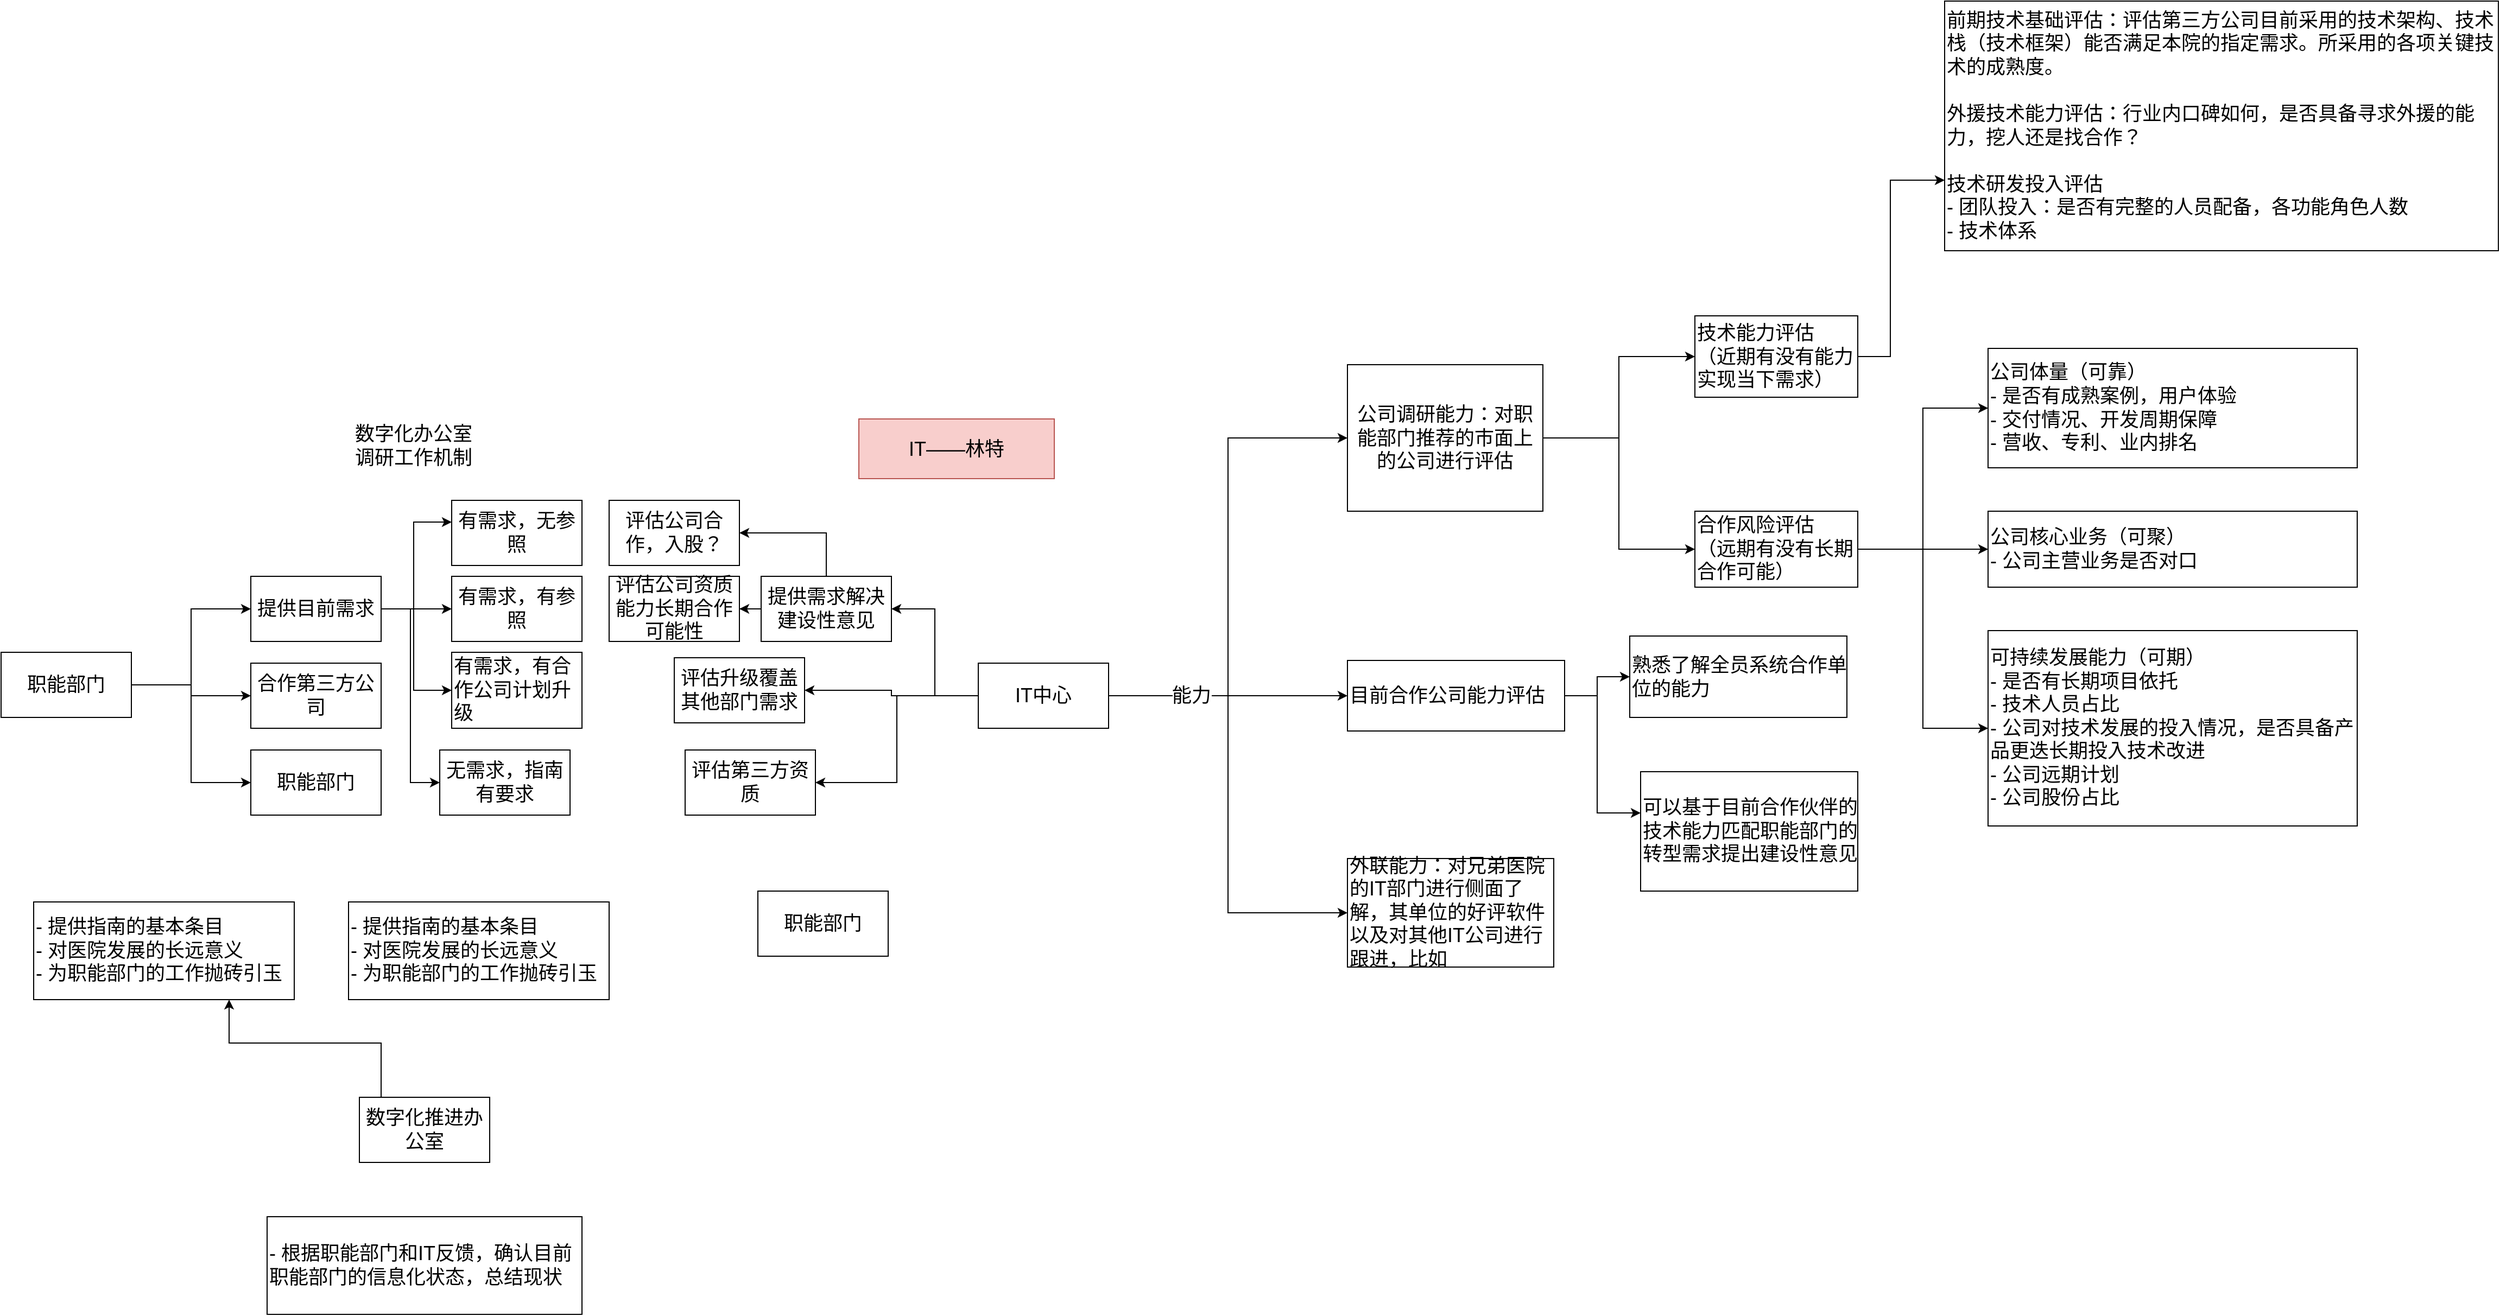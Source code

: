 <mxfile version="16.5.3" type="github">
  <diagram id="6M_3DbEyFA1FZBRwcw8G" name="Page-1">
    <mxGraphModel dx="1290" dy="1796" grid="1" gridSize="10" guides="1" tooltips="1" connect="1" arrows="1" fold="1" page="1" pageScale="1" pageWidth="827" pageHeight="1169" math="0" shadow="0">
      <root>
        <mxCell id="0" />
        <mxCell id="1" parent="0" />
        <mxCell id="hiLATxAfCj0K_WwFSRv8-3" value="" style="edgeStyle=orthogonalEdgeStyle;rounded=0;orthogonalLoop=1;jettySize=auto;html=1;fontSize=18;" edge="1" parent="1" source="hiLATxAfCj0K_WwFSRv8-1" target="hiLATxAfCj0K_WwFSRv8-2">
          <mxGeometry relative="1" as="geometry" />
        </mxCell>
        <mxCell id="hiLATxAfCj0K_WwFSRv8-6" style="edgeStyle=orthogonalEdgeStyle;rounded=0;orthogonalLoop=1;jettySize=auto;html=1;entryX=0;entryY=0.5;entryDx=0;entryDy=0;fontSize=18;" edge="1" parent="1" source="hiLATxAfCj0K_WwFSRv8-1" target="hiLATxAfCj0K_WwFSRv8-5">
          <mxGeometry relative="1" as="geometry" />
        </mxCell>
        <mxCell id="hiLATxAfCj0K_WwFSRv8-9" style="edgeStyle=orthogonalEdgeStyle;rounded=0;orthogonalLoop=1;jettySize=auto;html=1;entryX=0;entryY=0.5;entryDx=0;entryDy=0;fontSize=18;" edge="1" parent="1" source="hiLATxAfCj0K_WwFSRv8-1" target="hiLATxAfCj0K_WwFSRv8-8">
          <mxGeometry relative="1" as="geometry" />
        </mxCell>
        <mxCell id="hiLATxAfCj0K_WwFSRv8-1" value="职能部门" style="rounded=0;whiteSpace=wrap;html=1;fontSize=18;" vertex="1" parent="1">
          <mxGeometry x="10" y="240" width="120" height="60" as="geometry" />
        </mxCell>
        <mxCell id="hiLATxAfCj0K_WwFSRv8-2" value="合作第三方公司" style="rounded=0;whiteSpace=wrap;html=1;fontSize=18;" vertex="1" parent="1">
          <mxGeometry x="240" y="250" width="120" height="60" as="geometry" />
        </mxCell>
        <mxCell id="hiLATxAfCj0K_WwFSRv8-4" value="数字化办公室调研工作机制" style="rounded=0;whiteSpace=wrap;html=1;fontSize=18;strokeColor=none;fillColor=none;" vertex="1" parent="1">
          <mxGeometry x="330" y="20" width="120" height="60" as="geometry" />
        </mxCell>
        <mxCell id="hiLATxAfCj0K_WwFSRv8-21" value="" style="edgeStyle=orthogonalEdgeStyle;rounded=0;orthogonalLoop=1;jettySize=auto;html=1;fontSize=18;" edge="1" parent="1" source="hiLATxAfCj0K_WwFSRv8-5" target="hiLATxAfCj0K_WwFSRv8-20">
          <mxGeometry relative="1" as="geometry">
            <Array as="points">
              <mxPoint x="390" y="200" />
              <mxPoint x="390" y="120" />
            </Array>
          </mxGeometry>
        </mxCell>
        <mxCell id="hiLATxAfCj0K_WwFSRv8-23" style="edgeStyle=orthogonalEdgeStyle;rounded=0;orthogonalLoop=1;jettySize=auto;html=1;entryX=0;entryY=0.5;entryDx=0;entryDy=0;fontSize=18;" edge="1" parent="1" source="hiLATxAfCj0K_WwFSRv8-5" target="hiLATxAfCj0K_WwFSRv8-22">
          <mxGeometry relative="1" as="geometry">
            <Array as="points">
              <mxPoint x="390" y="200" />
              <mxPoint x="390" y="275" />
            </Array>
          </mxGeometry>
        </mxCell>
        <mxCell id="hiLATxAfCj0K_WwFSRv8-25" style="edgeStyle=orthogonalEdgeStyle;rounded=0;orthogonalLoop=1;jettySize=auto;html=1;entryX=0;entryY=0.5;entryDx=0;entryDy=0;fontSize=18;" edge="1" parent="1" source="hiLATxAfCj0K_WwFSRv8-5" target="hiLATxAfCj0K_WwFSRv8-24">
          <mxGeometry relative="1" as="geometry" />
        </mxCell>
        <mxCell id="hiLATxAfCj0K_WwFSRv8-31" style="edgeStyle=orthogonalEdgeStyle;rounded=0;orthogonalLoop=1;jettySize=auto;html=1;entryX=0;entryY=0.5;entryDx=0;entryDy=0;fontSize=18;" edge="1" parent="1" source="hiLATxAfCj0K_WwFSRv8-5" target="hiLATxAfCj0K_WwFSRv8-30">
          <mxGeometry relative="1" as="geometry" />
        </mxCell>
        <mxCell id="hiLATxAfCj0K_WwFSRv8-5" value="提供目前需求" style="rounded=0;whiteSpace=wrap;html=1;fontSize=18;" vertex="1" parent="1">
          <mxGeometry x="240" y="170" width="120" height="60" as="geometry" />
        </mxCell>
        <mxCell id="hiLATxAfCj0K_WwFSRv8-11" style="edgeStyle=orthogonalEdgeStyle;rounded=0;orthogonalLoop=1;jettySize=auto;html=1;entryX=1;entryY=0.5;entryDx=0;entryDy=0;fontSize=18;" edge="1" parent="1" source="hiLATxAfCj0K_WwFSRv8-7" target="hiLATxAfCj0K_WwFSRv8-10">
          <mxGeometry relative="1" as="geometry" />
        </mxCell>
        <mxCell id="hiLATxAfCj0K_WwFSRv8-13" style="edgeStyle=orthogonalEdgeStyle;rounded=0;orthogonalLoop=1;jettySize=auto;html=1;entryX=1;entryY=0.5;entryDx=0;entryDy=0;fontSize=18;" edge="1" parent="1" source="hiLATxAfCj0K_WwFSRv8-7" target="hiLATxAfCj0K_WwFSRv8-12">
          <mxGeometry relative="1" as="geometry" />
        </mxCell>
        <mxCell id="hiLATxAfCj0K_WwFSRv8-33" style="edgeStyle=orthogonalEdgeStyle;rounded=0;orthogonalLoop=1;jettySize=auto;html=1;entryX=1;entryY=0.5;entryDx=0;entryDy=0;fontSize=18;" edge="1" parent="1" source="hiLATxAfCj0K_WwFSRv8-7" target="hiLATxAfCj0K_WwFSRv8-32">
          <mxGeometry relative="1" as="geometry" />
        </mxCell>
        <mxCell id="hiLATxAfCj0K_WwFSRv8-37" style="edgeStyle=orthogonalEdgeStyle;rounded=0;orthogonalLoop=1;jettySize=auto;html=1;entryX=0;entryY=0.5;entryDx=0;entryDy=0;fontSize=18;" edge="1" parent="1" source="hiLATxAfCj0K_WwFSRv8-7" target="hiLATxAfCj0K_WwFSRv8-34">
          <mxGeometry relative="1" as="geometry" />
        </mxCell>
        <mxCell id="hiLATxAfCj0K_WwFSRv8-38" style="edgeStyle=orthogonalEdgeStyle;rounded=0;orthogonalLoop=1;jettySize=auto;html=1;entryX=0;entryY=0.5;entryDx=0;entryDy=0;fontSize=18;" edge="1" parent="1" source="hiLATxAfCj0K_WwFSRv8-7" target="hiLATxAfCj0K_WwFSRv8-35">
          <mxGeometry relative="1" as="geometry" />
        </mxCell>
        <mxCell id="hiLATxAfCj0K_WwFSRv8-39" style="edgeStyle=orthogonalEdgeStyle;rounded=0;orthogonalLoop=1;jettySize=auto;html=1;entryX=0;entryY=0.5;entryDx=0;entryDy=0;fontSize=18;" edge="1" parent="1" source="hiLATxAfCj0K_WwFSRv8-7" target="hiLATxAfCj0K_WwFSRv8-36">
          <mxGeometry relative="1" as="geometry" />
        </mxCell>
        <mxCell id="hiLATxAfCj0K_WwFSRv8-45" value="能力" style="edgeLabel;html=1;align=center;verticalAlign=middle;resizable=0;points=[];fontSize=18;" vertex="1" connectable="0" parent="hiLATxAfCj0K_WwFSRv8-39">
          <mxGeometry x="-0.641" relative="1" as="geometry">
            <mxPoint as="offset" />
          </mxGeometry>
        </mxCell>
        <mxCell id="hiLATxAfCj0K_WwFSRv8-7" value="IT中心" style="rounded=0;whiteSpace=wrap;html=1;fontSize=18;" vertex="1" parent="1">
          <mxGeometry x="910" y="250" width="120" height="60" as="geometry" />
        </mxCell>
        <mxCell id="hiLATxAfCj0K_WwFSRv8-8" value="职能部门" style="rounded=0;whiteSpace=wrap;html=1;fontSize=18;" vertex="1" parent="1">
          <mxGeometry x="240" y="330" width="120" height="60" as="geometry" />
        </mxCell>
        <mxCell id="hiLATxAfCj0K_WwFSRv8-27" value="" style="edgeStyle=orthogonalEdgeStyle;rounded=0;orthogonalLoop=1;jettySize=auto;html=1;fontSize=18;" edge="1" parent="1" source="hiLATxAfCj0K_WwFSRv8-10" target="hiLATxAfCj0K_WwFSRv8-26">
          <mxGeometry relative="1" as="geometry">
            <Array as="points">
              <mxPoint x="770" y="130" />
            </Array>
          </mxGeometry>
        </mxCell>
        <mxCell id="hiLATxAfCj0K_WwFSRv8-29" value="" style="edgeStyle=orthogonalEdgeStyle;rounded=0;orthogonalLoop=1;jettySize=auto;html=1;fontSize=18;" edge="1" parent="1" source="hiLATxAfCj0K_WwFSRv8-10" target="hiLATxAfCj0K_WwFSRv8-28">
          <mxGeometry relative="1" as="geometry" />
        </mxCell>
        <mxCell id="hiLATxAfCj0K_WwFSRv8-10" value="提供需求解决建设性意见" style="rounded=0;whiteSpace=wrap;html=1;fontSize=18;" vertex="1" parent="1">
          <mxGeometry x="710" y="170" width="120" height="60" as="geometry" />
        </mxCell>
        <mxCell id="hiLATxAfCj0K_WwFSRv8-12" value="评估第三方资质" style="rounded=0;whiteSpace=wrap;html=1;fontSize=18;" vertex="1" parent="1">
          <mxGeometry x="640" y="330" width="120" height="60" as="geometry" />
        </mxCell>
        <mxCell id="hiLATxAfCj0K_WwFSRv8-14" value="职能部门" style="rounded=0;whiteSpace=wrap;html=1;fontSize=18;" vertex="1" parent="1">
          <mxGeometry x="707" y="460" width="120" height="60" as="geometry" />
        </mxCell>
        <mxCell id="hiLATxAfCj0K_WwFSRv8-15" value="&lt;div&gt;&lt;span&gt;- 提供指南的基本条目&lt;/span&gt;&lt;/div&gt;&lt;div&gt;&lt;span&gt;- 对医院发展的长远意义&lt;/span&gt;&lt;/div&gt;&lt;div&gt;&lt;span&gt;- 为职能部门的工作抛砖引玉&amp;nbsp;&lt;/span&gt;&lt;/div&gt;" style="rounded=0;whiteSpace=wrap;html=1;fontSize=18;align=left;" vertex="1" parent="1">
          <mxGeometry x="40" y="470" width="240" height="90" as="geometry" />
        </mxCell>
        <mxCell id="hiLATxAfCj0K_WwFSRv8-17" style="edgeStyle=orthogonalEdgeStyle;rounded=0;orthogonalLoop=1;jettySize=auto;html=1;fontSize=18;" edge="1" parent="1" source="hiLATxAfCj0K_WwFSRv8-16" target="hiLATxAfCj0K_WwFSRv8-15">
          <mxGeometry relative="1" as="geometry">
            <Array as="points">
              <mxPoint x="360" y="600" />
              <mxPoint x="220" y="600" />
            </Array>
          </mxGeometry>
        </mxCell>
        <mxCell id="hiLATxAfCj0K_WwFSRv8-16" value="数字化推进办公室" style="rounded=0;whiteSpace=wrap;html=1;fontSize=18;" vertex="1" parent="1">
          <mxGeometry x="340" y="650" width="120" height="60" as="geometry" />
        </mxCell>
        <mxCell id="hiLATxAfCj0K_WwFSRv8-18" value="- 根据职能部门和IT反馈，确认目前职能部门的信息化状态，总结现状" style="rounded=0;whiteSpace=wrap;html=1;fontSize=18;align=left;" vertex="1" parent="1">
          <mxGeometry x="255" y="760" width="290" height="90" as="geometry" />
        </mxCell>
        <mxCell id="hiLATxAfCj0K_WwFSRv8-19" value="&lt;div&gt;&lt;span&gt;- 提供指南的基本条目&lt;/span&gt;&lt;/div&gt;&lt;div&gt;&lt;span&gt;- 对医院发展的长远意义&lt;/span&gt;&lt;/div&gt;&lt;div&gt;&lt;span&gt;- 为职能部门的工作抛砖引玉&amp;nbsp;&lt;/span&gt;&lt;/div&gt;" style="rounded=0;whiteSpace=wrap;html=1;fontSize=18;align=left;" vertex="1" parent="1">
          <mxGeometry x="330" y="470" width="240" height="90" as="geometry" />
        </mxCell>
        <mxCell id="hiLATxAfCj0K_WwFSRv8-20" value="有需求，无参照" style="rounded=0;whiteSpace=wrap;html=1;fontSize=18;" vertex="1" parent="1">
          <mxGeometry x="425" y="100" width="120" height="60" as="geometry" />
        </mxCell>
        <mxCell id="hiLATxAfCj0K_WwFSRv8-22" value="有需求，有合作公司计划升级" style="rounded=0;whiteSpace=wrap;html=1;fontSize=18;align=left;" vertex="1" parent="1">
          <mxGeometry x="425" y="240" width="120" height="70" as="geometry" />
        </mxCell>
        <mxCell id="hiLATxAfCj0K_WwFSRv8-24" value="无需求，指南有要求" style="rounded=0;whiteSpace=wrap;html=1;fontSize=18;" vertex="1" parent="1">
          <mxGeometry x="414" y="330" width="120" height="60" as="geometry" />
        </mxCell>
        <mxCell id="hiLATxAfCj0K_WwFSRv8-26" value="评估公司合作，入股？" style="rounded=0;whiteSpace=wrap;html=1;fontSize=18;" vertex="1" parent="1">
          <mxGeometry x="570" y="100" width="120" height="60" as="geometry" />
        </mxCell>
        <mxCell id="hiLATxAfCj0K_WwFSRv8-28" value="评估公司资质能力长期合作可能性" style="rounded=0;whiteSpace=wrap;html=1;fontSize=18;" vertex="1" parent="1">
          <mxGeometry x="570" y="170" width="120" height="60" as="geometry" />
        </mxCell>
        <mxCell id="hiLATxAfCj0K_WwFSRv8-30" value="有需求，有参照" style="rounded=0;whiteSpace=wrap;html=1;fontSize=18;" vertex="1" parent="1">
          <mxGeometry x="425" y="170" width="120" height="60" as="geometry" />
        </mxCell>
        <mxCell id="hiLATxAfCj0K_WwFSRv8-32" value="评估升级覆盖其他部门需求" style="rounded=0;whiteSpace=wrap;html=1;fontSize=18;" vertex="1" parent="1">
          <mxGeometry x="630" y="245" width="120" height="60" as="geometry" />
        </mxCell>
        <mxCell id="hiLATxAfCj0K_WwFSRv8-41" value="" style="edgeStyle=orthogonalEdgeStyle;rounded=0;orthogonalLoop=1;jettySize=auto;html=1;fontSize=18;exitX=1;exitY=0.5;exitDx=0;exitDy=0;" edge="1" parent="1" source="hiLATxAfCj0K_WwFSRv8-46" target="hiLATxAfCj0K_WwFSRv8-40">
          <mxGeometry relative="1" as="geometry">
            <Array as="points">
              <mxPoint x="1750" y="-32" />
              <mxPoint x="1750" y="-195" />
            </Array>
          </mxGeometry>
        </mxCell>
        <mxCell id="hiLATxAfCj0K_WwFSRv8-49" style="edgeStyle=orthogonalEdgeStyle;rounded=0;orthogonalLoop=1;jettySize=auto;html=1;entryX=0;entryY=0.5;entryDx=0;entryDy=0;fontSize=18;" edge="1" parent="1" source="hiLATxAfCj0K_WwFSRv8-34" target="hiLATxAfCj0K_WwFSRv8-46">
          <mxGeometry relative="1" as="geometry" />
        </mxCell>
        <mxCell id="hiLATxAfCj0K_WwFSRv8-50" style="edgeStyle=orthogonalEdgeStyle;rounded=0;orthogonalLoop=1;jettySize=auto;html=1;entryX=0;entryY=0.5;entryDx=0;entryDy=0;fontSize=18;" edge="1" parent="1" source="hiLATxAfCj0K_WwFSRv8-34" target="hiLATxAfCj0K_WwFSRv8-47">
          <mxGeometry relative="1" as="geometry" />
        </mxCell>
        <mxCell id="hiLATxAfCj0K_WwFSRv8-34" value="&lt;span style=&quot;text-align: left&quot;&gt;公司调研能力：对职能部门推荐的市面上的公司&lt;/span&gt;进行评估" style="rounded=0;whiteSpace=wrap;html=1;fontSize=18;" vertex="1" parent="1">
          <mxGeometry x="1250" y="-25" width="180" height="135" as="geometry" />
        </mxCell>
        <mxCell id="hiLATxAfCj0K_WwFSRv8-59" value="" style="edgeStyle=orthogonalEdgeStyle;rounded=0;orthogonalLoop=1;jettySize=auto;html=1;fontSize=18;" edge="1" parent="1" source="hiLATxAfCj0K_WwFSRv8-35" target="hiLATxAfCj0K_WwFSRv8-58">
          <mxGeometry relative="1" as="geometry">
            <Array as="points">
              <mxPoint x="1480" y="280" />
              <mxPoint x="1480" y="388" />
            </Array>
          </mxGeometry>
        </mxCell>
        <mxCell id="hiLATxAfCj0K_WwFSRv8-61" style="edgeStyle=orthogonalEdgeStyle;rounded=0;orthogonalLoop=1;jettySize=auto;html=1;entryX=0;entryY=0.5;entryDx=0;entryDy=0;fontSize=18;" edge="1" parent="1" source="hiLATxAfCj0K_WwFSRv8-35" target="hiLATxAfCj0K_WwFSRv8-60">
          <mxGeometry relative="1" as="geometry" />
        </mxCell>
        <mxCell id="hiLATxAfCj0K_WwFSRv8-35" value="目前合作公司能力评估" style="rounded=0;whiteSpace=wrap;html=1;fontSize=18;align=left;" vertex="1" parent="1">
          <mxGeometry x="1250" y="247.5" width="200" height="65" as="geometry" />
        </mxCell>
        <mxCell id="hiLATxAfCj0K_WwFSRv8-36" value="外联能力：对兄弟医院的IT部门进行侧面了解，其单位的好评软件以及对其他IT公司进行跟进，比如" style="rounded=0;whiteSpace=wrap;html=1;fontSize=18;align=left;" vertex="1" parent="1">
          <mxGeometry x="1250" y="430" width="190" height="100" as="geometry" />
        </mxCell>
        <mxCell id="hiLATxAfCj0K_WwFSRv8-40" value="前期技术基础评估：评估第三方公司目前采用的技术架构、技术栈（技术框架）能否满足本院的指定需求。所采用的各项关键技术的成熟度。&lt;br&gt;&lt;br&gt;外援技术能力评估：行业内口碑如何，是否具备寻求外援的能力，挖人还是找合作？&lt;br&gt;&lt;br&gt;技术研发投入评估&lt;br&gt;- 团队投入：是否有完整的人员配备，各功能角色人数&lt;br&gt;- 技术体系" style="rounded=0;whiteSpace=wrap;html=1;fontSize=18;align=left;" vertex="1" parent="1">
          <mxGeometry x="1800" y="-360" width="510" height="230" as="geometry" />
        </mxCell>
        <mxCell id="hiLATxAfCj0K_WwFSRv8-44" value="IT——林特" style="rounded=0;whiteSpace=wrap;html=1;fontSize=18;fillColor=#f8cecc;strokeColor=#b85450;" vertex="1" parent="1">
          <mxGeometry x="800" y="25" width="180" height="55" as="geometry" />
        </mxCell>
        <mxCell id="hiLATxAfCj0K_WwFSRv8-46" value="技术能力评估&lt;br&gt;（近期有没有能力实现当下需求）" style="rounded=0;whiteSpace=wrap;html=1;fontSize=18;align=left;" vertex="1" parent="1">
          <mxGeometry x="1570" y="-70" width="150" height="75" as="geometry" />
        </mxCell>
        <mxCell id="hiLATxAfCj0K_WwFSRv8-52" style="edgeStyle=orthogonalEdgeStyle;rounded=0;orthogonalLoop=1;jettySize=auto;html=1;entryX=0;entryY=0.5;entryDx=0;entryDy=0;fontSize=18;" edge="1" parent="1" source="hiLATxAfCj0K_WwFSRv8-47" target="hiLATxAfCj0K_WwFSRv8-48">
          <mxGeometry relative="1" as="geometry" />
        </mxCell>
        <mxCell id="hiLATxAfCj0K_WwFSRv8-56" style="edgeStyle=orthogonalEdgeStyle;rounded=0;orthogonalLoop=1;jettySize=auto;html=1;entryX=0;entryY=0.5;entryDx=0;entryDy=0;fontSize=18;" edge="1" parent="1" source="hiLATxAfCj0K_WwFSRv8-47" target="hiLATxAfCj0K_WwFSRv8-54">
          <mxGeometry relative="1" as="geometry" />
        </mxCell>
        <mxCell id="hiLATxAfCj0K_WwFSRv8-57" style="edgeStyle=orthogonalEdgeStyle;rounded=0;orthogonalLoop=1;jettySize=auto;html=1;entryX=0;entryY=0.5;entryDx=0;entryDy=0;fontSize=18;" edge="1" parent="1" source="hiLATxAfCj0K_WwFSRv8-47" target="hiLATxAfCj0K_WwFSRv8-55">
          <mxGeometry relative="1" as="geometry" />
        </mxCell>
        <mxCell id="hiLATxAfCj0K_WwFSRv8-47" value="合作风险评估&lt;br&gt;（远期有没有长期合作可能）" style="rounded=0;whiteSpace=wrap;html=1;fontSize=18;align=left;" vertex="1" parent="1">
          <mxGeometry x="1570" y="110" width="150" height="70" as="geometry" />
        </mxCell>
        <mxCell id="hiLATxAfCj0K_WwFSRv8-48" value="公司体量（可靠）&lt;br&gt;- 是否有成熟案例，用户体验&lt;br&gt;- 交付情况、开发周期保障&lt;br&gt;- 营收、专利、业内排名" style="rounded=0;whiteSpace=wrap;html=1;fontSize=18;align=left;" vertex="1" parent="1">
          <mxGeometry x="1840" y="-40" width="340" height="110" as="geometry" />
        </mxCell>
        <mxCell id="hiLATxAfCj0K_WwFSRv8-54" value="公司核心业务（可聚）&lt;br&gt;- 公司主营业务是否对口" style="rounded=0;whiteSpace=wrap;html=1;fontSize=18;align=left;" vertex="1" parent="1">
          <mxGeometry x="1840" y="110" width="340" height="70" as="geometry" />
        </mxCell>
        <mxCell id="hiLATxAfCj0K_WwFSRv8-55" value="可持续发展能力（可期）&lt;br&gt;- 是否有长期项目依托&lt;br&gt;- 技术人员占比&lt;br&gt;- 公司对技术发展的投入情况，是否具备产品更迭长期投入技术改进&lt;br&gt;- 公司远期计划&lt;br&gt;- 公司股份占比&lt;br&gt;" style="rounded=0;whiteSpace=wrap;html=1;fontSize=18;align=left;" vertex="1" parent="1">
          <mxGeometry x="1840" y="220" width="340" height="180" as="geometry" />
        </mxCell>
        <mxCell id="hiLATxAfCj0K_WwFSRv8-58" value="可以基于目前合作伙伴的技术能力匹配职能部门的转型需求提出建设性意见" style="rounded=0;whiteSpace=wrap;html=1;fontSize=18;align=left;" vertex="1" parent="1">
          <mxGeometry x="1520" y="350" width="200" height="110" as="geometry" />
        </mxCell>
        <mxCell id="hiLATxAfCj0K_WwFSRv8-60" value="熟悉了解全员系统合作单位的能力" style="rounded=0;whiteSpace=wrap;html=1;fontSize=18;align=left;" vertex="1" parent="1">
          <mxGeometry x="1510" y="225" width="200" height="75" as="geometry" />
        </mxCell>
      </root>
    </mxGraphModel>
  </diagram>
</mxfile>
